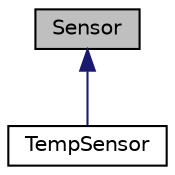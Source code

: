 digraph "Sensor"
{
 // LATEX_PDF_SIZE
  edge [fontname="Helvetica",fontsize="10",labelfontname="Helvetica",labelfontsize="10"];
  node [fontname="Helvetica",fontsize="10",shape=record];
  Node1 [label="Sensor",height=0.2,width=0.4,color="black", fillcolor="grey75", style="filled", fontcolor="black",tooltip="The sensor base class."];
  Node1 -> Node2 [dir="back",color="midnightblue",fontsize="10",style="solid",fontname="Helvetica"];
  Node2 [label="TempSensor",height=0.2,width=0.4,color="black", fillcolor="white", style="filled",URL="$classsensors_1_1TempSensor.html",tooltip="The temperature sensor class."];
}
